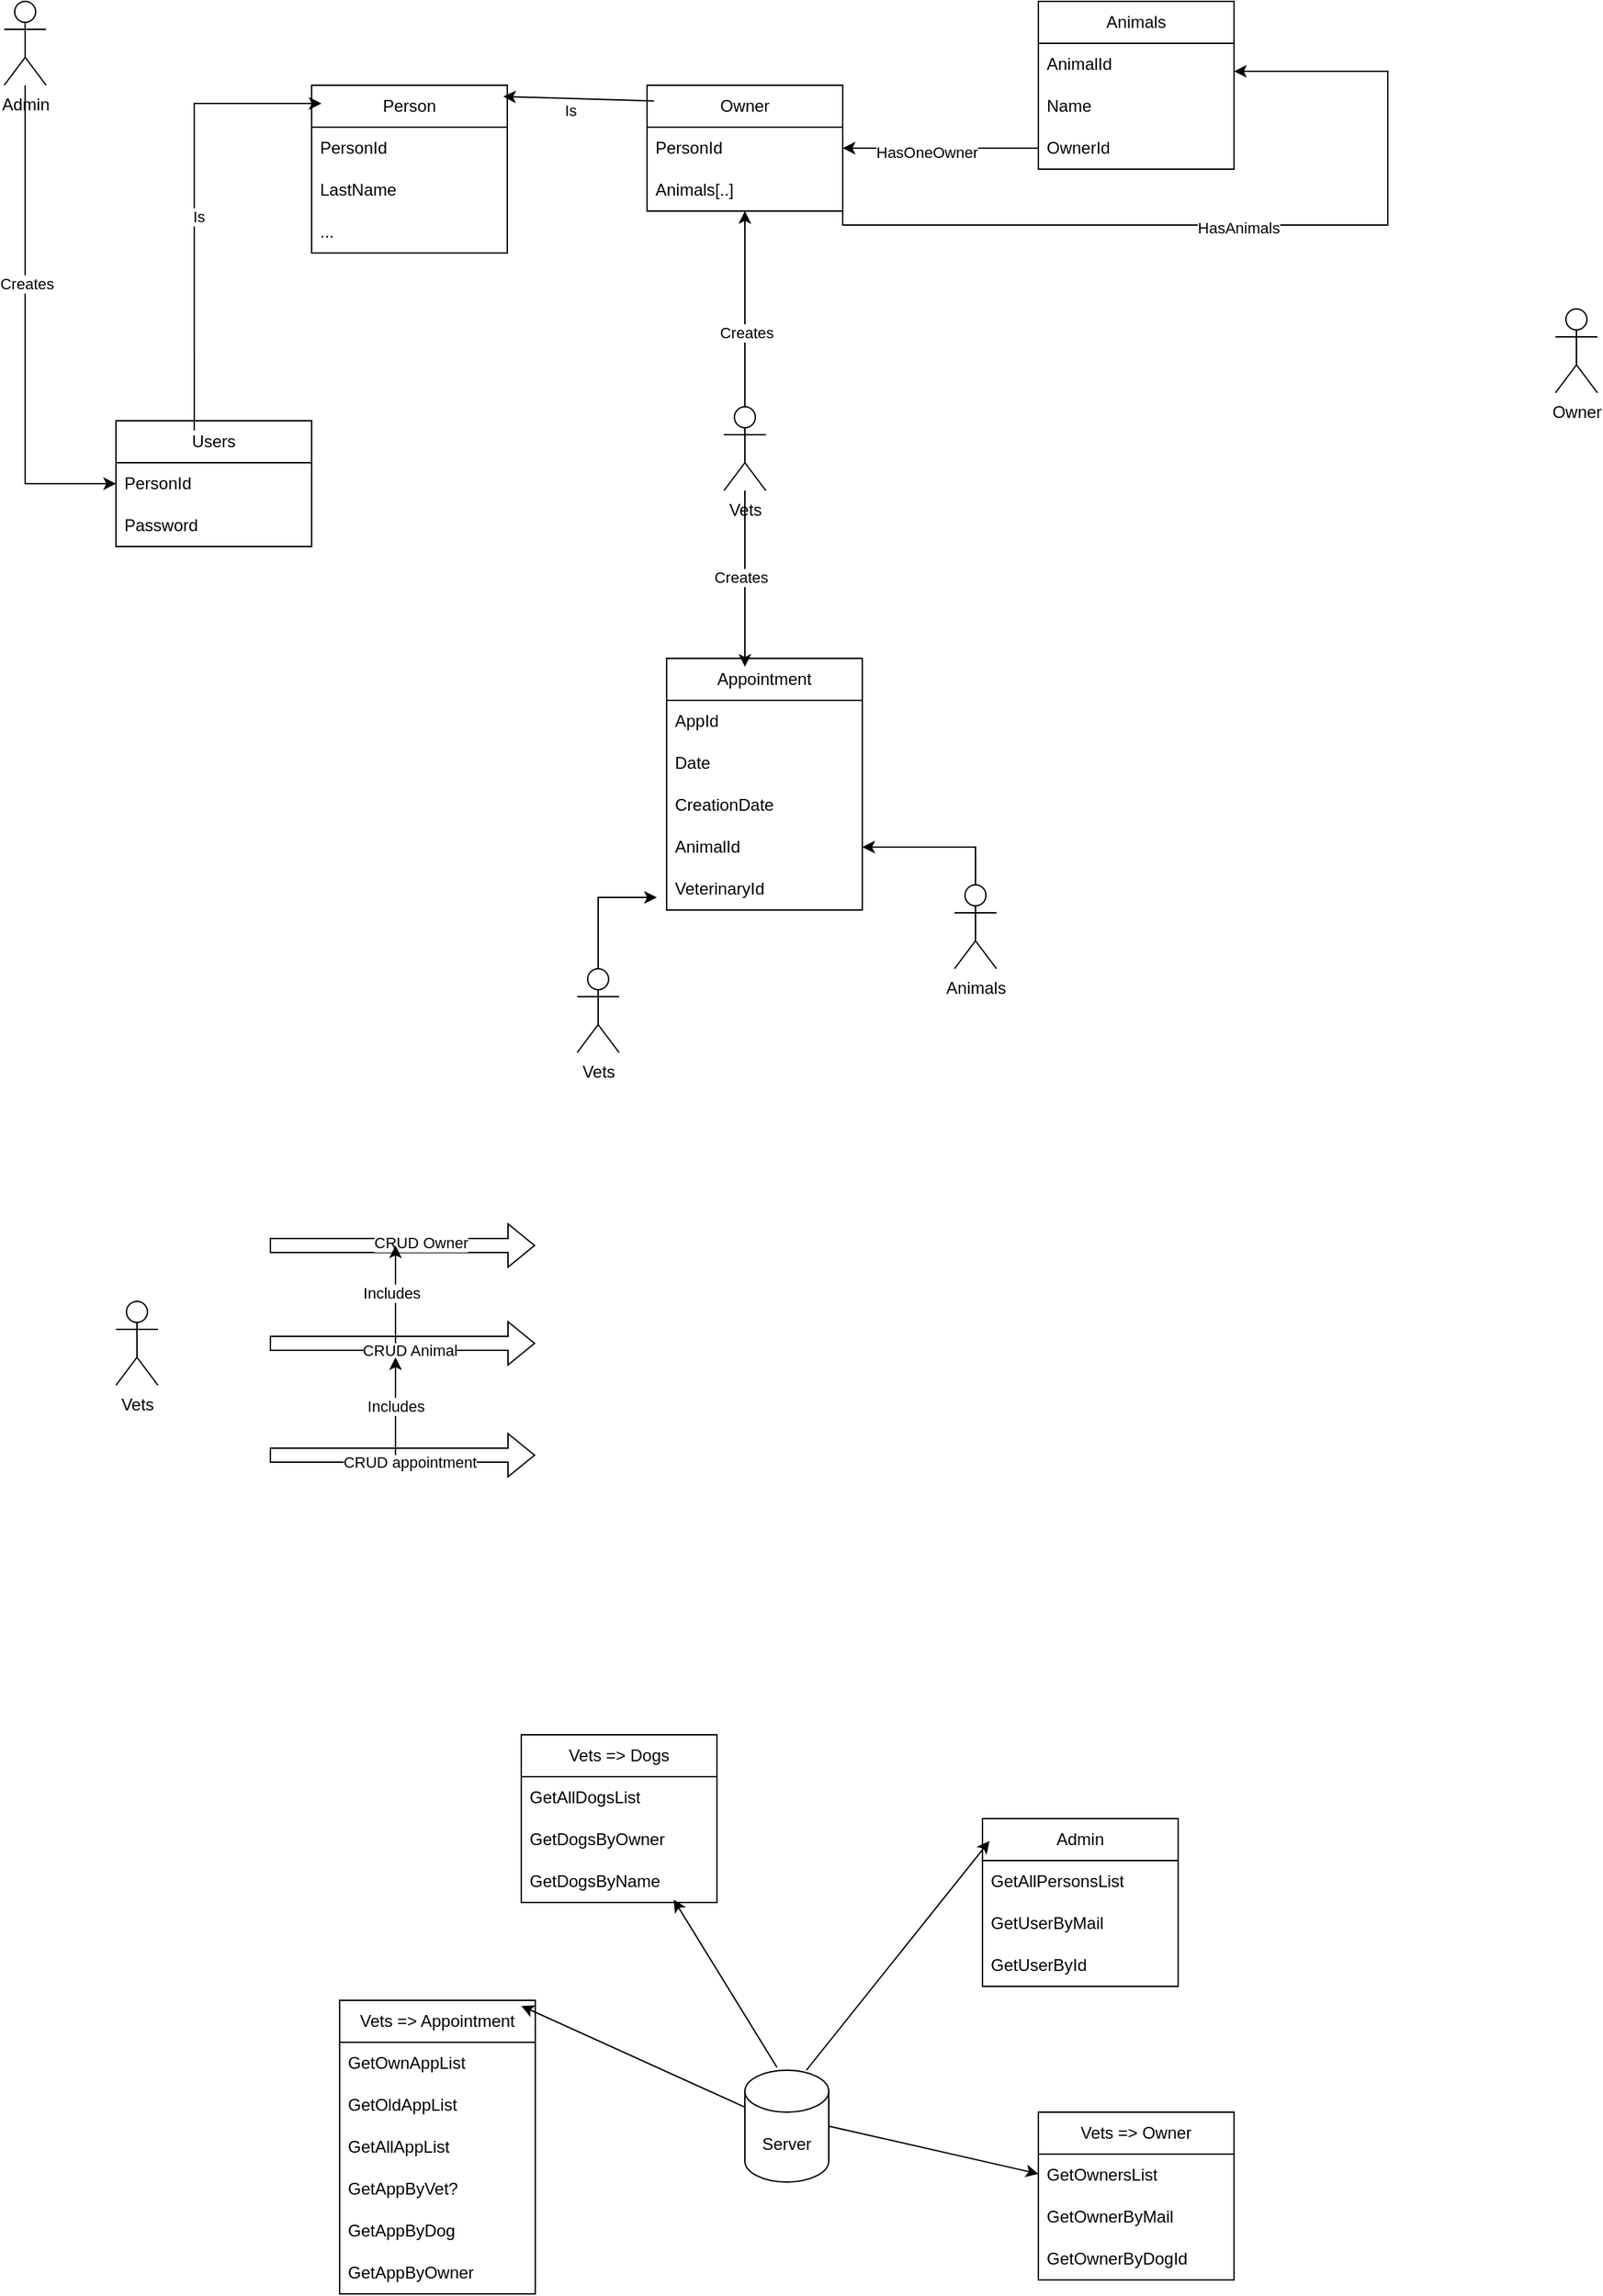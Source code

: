 <mxfile version="23.0.2" type="github">
  <diagram name="Page-1" id="7aFArx-KWQnqd4Ve_FkT">
    <mxGraphModel dx="1339" dy="825" grid="1" gridSize="10" guides="1" tooltips="1" connect="1" arrows="1" fold="1" page="1" pageScale="1" pageWidth="2339" pageHeight="3300" math="0" shadow="0">
      <root>
        <mxCell id="0" />
        <mxCell id="1" parent="0" />
        <mxCell id="-Wf8E9lRrXQlnnPcnuH2-1" value="Owner" style="shape=umlActor;verticalLabelPosition=bottom;verticalAlign=top;html=1;outlineConnect=0;" vertex="1" parent="1">
          <mxGeometry x="1160" y="280" width="30" height="60" as="geometry" />
        </mxCell>
        <mxCell id="-Wf8E9lRrXQlnnPcnuH2-45" style="edgeStyle=orthogonalEdgeStyle;rounded=0;orthogonalLoop=1;jettySize=auto;html=1;" edge="1" parent="1" source="-Wf8E9lRrXQlnnPcnuH2-2" target="-Wf8E9lRrXQlnnPcnuH2-25">
          <mxGeometry relative="1" as="geometry">
            <Array as="points">
              <mxPoint x="65" y="405" />
            </Array>
          </mxGeometry>
        </mxCell>
        <mxCell id="-Wf8E9lRrXQlnnPcnuH2-46" value="Creates" style="edgeLabel;html=1;align=center;verticalAlign=middle;resizable=0;points=[];" vertex="1" connectable="0" parent="-Wf8E9lRrXQlnnPcnuH2-45">
          <mxGeometry x="-0.189" y="1" relative="1" as="geometry">
            <mxPoint as="offset" />
          </mxGeometry>
        </mxCell>
        <mxCell id="-Wf8E9lRrXQlnnPcnuH2-2" value="Admin&lt;br&gt;" style="shape=umlActor;verticalLabelPosition=bottom;verticalAlign=top;html=1;outlineConnect=0;" vertex="1" parent="1">
          <mxGeometry x="50" y="60" width="30" height="60" as="geometry" />
        </mxCell>
        <mxCell id="-Wf8E9lRrXQlnnPcnuH2-3" value="Vets&lt;br&gt;" style="shape=umlActor;verticalLabelPosition=bottom;verticalAlign=top;html=1;outlineConnect=0;" vertex="1" parent="1">
          <mxGeometry x="460" y="752" width="30" height="60" as="geometry" />
        </mxCell>
        <mxCell id="-Wf8E9lRrXQlnnPcnuH2-7" value="Appointment" style="swimlane;fontStyle=0;childLayout=stackLayout;horizontal=1;startSize=30;horizontalStack=0;resizeParent=1;resizeParentMax=0;resizeLast=0;collapsible=1;marginBottom=0;whiteSpace=wrap;html=1;" vertex="1" parent="1">
          <mxGeometry x="524" y="530" width="140" height="180" as="geometry" />
        </mxCell>
        <mxCell id="-Wf8E9lRrXQlnnPcnuH2-8" value="AppId" style="text;strokeColor=none;fillColor=none;align=left;verticalAlign=middle;spacingLeft=4;spacingRight=4;overflow=hidden;points=[[0,0.5],[1,0.5]];portConstraint=eastwest;rotatable=0;whiteSpace=wrap;html=1;" vertex="1" parent="-Wf8E9lRrXQlnnPcnuH2-7">
          <mxGeometry y="30" width="140" height="30" as="geometry" />
        </mxCell>
        <mxCell id="-Wf8E9lRrXQlnnPcnuH2-9" value="Date" style="text;strokeColor=none;fillColor=none;align=left;verticalAlign=middle;spacingLeft=4;spacingRight=4;overflow=hidden;points=[[0,0.5],[1,0.5]];portConstraint=eastwest;rotatable=0;whiteSpace=wrap;html=1;" vertex="1" parent="-Wf8E9lRrXQlnnPcnuH2-7">
          <mxGeometry y="60" width="140" height="30" as="geometry" />
        </mxCell>
        <mxCell id="-Wf8E9lRrXQlnnPcnuH2-10" value="CreationDate" style="text;strokeColor=none;fillColor=none;align=left;verticalAlign=middle;spacingLeft=4;spacingRight=4;overflow=hidden;points=[[0,0.5],[1,0.5]];portConstraint=eastwest;rotatable=0;whiteSpace=wrap;html=1;" vertex="1" parent="-Wf8E9lRrXQlnnPcnuH2-7">
          <mxGeometry y="90" width="140" height="30" as="geometry" />
        </mxCell>
        <mxCell id="-Wf8E9lRrXQlnnPcnuH2-12" value="AnimalId" style="text;strokeColor=none;fillColor=none;align=left;verticalAlign=middle;spacingLeft=4;spacingRight=4;overflow=hidden;points=[[0,0.5],[1,0.5]];portConstraint=eastwest;rotatable=0;whiteSpace=wrap;html=1;" vertex="1" parent="-Wf8E9lRrXQlnnPcnuH2-7">
          <mxGeometry y="120" width="140" height="30" as="geometry" />
        </mxCell>
        <mxCell id="-Wf8E9lRrXQlnnPcnuH2-13" value="VeterinaryId" style="text;strokeColor=none;fillColor=none;align=left;verticalAlign=middle;spacingLeft=4;spacingRight=4;overflow=hidden;points=[[0,0.5],[1,0.5]];portConstraint=eastwest;rotatable=0;whiteSpace=wrap;html=1;" vertex="1" parent="-Wf8E9lRrXQlnnPcnuH2-7">
          <mxGeometry y="150" width="140" height="30" as="geometry" />
        </mxCell>
        <mxCell id="-Wf8E9lRrXQlnnPcnuH2-15" style="edgeStyle=orthogonalEdgeStyle;rounded=0;orthogonalLoop=1;jettySize=auto;html=1;entryX=1;entryY=0.5;entryDx=0;entryDy=0;" edge="1" parent="1" source="-Wf8E9lRrXQlnnPcnuH2-11" target="-Wf8E9lRrXQlnnPcnuH2-12">
          <mxGeometry relative="1" as="geometry" />
        </mxCell>
        <mxCell id="-Wf8E9lRrXQlnnPcnuH2-11" value="Animals" style="shape=umlActor;verticalLabelPosition=bottom;verticalAlign=top;html=1;outlineConnect=0;" vertex="1" parent="1">
          <mxGeometry x="730" y="692" width="30" height="60" as="geometry" />
        </mxCell>
        <mxCell id="-Wf8E9lRrXQlnnPcnuH2-14" style="edgeStyle=orthogonalEdgeStyle;rounded=0;orthogonalLoop=1;jettySize=auto;html=1;entryX=-0.05;entryY=0.7;entryDx=0;entryDy=0;entryPerimeter=0;" edge="1" parent="1" source="-Wf8E9lRrXQlnnPcnuH2-3" target="-Wf8E9lRrXQlnnPcnuH2-13">
          <mxGeometry relative="1" as="geometry" />
        </mxCell>
        <mxCell id="-Wf8E9lRrXQlnnPcnuH2-17" value="Person" style="swimlane;fontStyle=0;childLayout=stackLayout;horizontal=1;startSize=30;horizontalStack=0;resizeParent=1;resizeParentMax=0;resizeLast=0;collapsible=1;marginBottom=0;whiteSpace=wrap;html=1;" vertex="1" parent="1">
          <mxGeometry x="270" y="120" width="140" height="120" as="geometry" />
        </mxCell>
        <mxCell id="-Wf8E9lRrXQlnnPcnuH2-18" value="PersonId" style="text;strokeColor=none;fillColor=none;align=left;verticalAlign=middle;spacingLeft=4;spacingRight=4;overflow=hidden;points=[[0,0.5],[1,0.5]];portConstraint=eastwest;rotatable=0;whiteSpace=wrap;html=1;" vertex="1" parent="-Wf8E9lRrXQlnnPcnuH2-17">
          <mxGeometry y="30" width="140" height="30" as="geometry" />
        </mxCell>
        <mxCell id="-Wf8E9lRrXQlnnPcnuH2-19" value="LastName" style="text;strokeColor=none;fillColor=none;align=left;verticalAlign=middle;spacingLeft=4;spacingRight=4;overflow=hidden;points=[[0,0.5],[1,0.5]];portConstraint=eastwest;rotatable=0;whiteSpace=wrap;html=1;" vertex="1" parent="-Wf8E9lRrXQlnnPcnuH2-17">
          <mxGeometry y="60" width="140" height="30" as="geometry" />
        </mxCell>
        <mxCell id="-Wf8E9lRrXQlnnPcnuH2-20" value="..." style="text;strokeColor=none;fillColor=none;align=left;verticalAlign=middle;spacingLeft=4;spacingRight=4;overflow=hidden;points=[[0,0.5],[1,0.5]];portConstraint=eastwest;rotatable=0;whiteSpace=wrap;html=1;" vertex="1" parent="-Wf8E9lRrXQlnnPcnuH2-17">
          <mxGeometry y="90" width="140" height="30" as="geometry" />
        </mxCell>
        <mxCell id="-Wf8E9lRrXQlnnPcnuH2-21" value="Owner" style="swimlane;fontStyle=0;childLayout=stackLayout;horizontal=1;startSize=30;horizontalStack=0;resizeParent=1;resizeParentMax=0;resizeLast=0;collapsible=1;marginBottom=0;whiteSpace=wrap;html=1;" vertex="1" parent="1">
          <mxGeometry x="510" y="120" width="140" height="90" as="geometry" />
        </mxCell>
        <mxCell id="-Wf8E9lRrXQlnnPcnuH2-22" value="PersonId" style="text;strokeColor=none;fillColor=none;align=left;verticalAlign=middle;spacingLeft=4;spacingRight=4;overflow=hidden;points=[[0,0.5],[1,0.5]];portConstraint=eastwest;rotatable=0;whiteSpace=wrap;html=1;" vertex="1" parent="-Wf8E9lRrXQlnnPcnuH2-21">
          <mxGeometry y="30" width="140" height="30" as="geometry" />
        </mxCell>
        <mxCell id="-Wf8E9lRrXQlnnPcnuH2-23" value="Animals[..]" style="text;strokeColor=none;fillColor=none;align=left;verticalAlign=middle;spacingLeft=4;spacingRight=4;overflow=hidden;points=[[0,0.5],[1,0.5]];portConstraint=eastwest;rotatable=0;whiteSpace=wrap;html=1;" vertex="1" parent="-Wf8E9lRrXQlnnPcnuH2-21">
          <mxGeometry y="60" width="140" height="30" as="geometry" />
        </mxCell>
        <mxCell id="-Wf8E9lRrXQlnnPcnuH2-25" value="Users" style="swimlane;fontStyle=0;childLayout=stackLayout;horizontal=1;startSize=30;horizontalStack=0;resizeParent=1;resizeParentMax=0;resizeLast=0;collapsible=1;marginBottom=0;whiteSpace=wrap;html=1;" vertex="1" parent="1">
          <mxGeometry x="130" y="360" width="140" height="90" as="geometry" />
        </mxCell>
        <mxCell id="-Wf8E9lRrXQlnnPcnuH2-26" value="PersonId" style="text;strokeColor=none;fillColor=none;align=left;verticalAlign=middle;spacingLeft=4;spacingRight=4;overflow=hidden;points=[[0,0.5],[1,0.5]];portConstraint=eastwest;rotatable=0;whiteSpace=wrap;html=1;" vertex="1" parent="-Wf8E9lRrXQlnnPcnuH2-25">
          <mxGeometry y="30" width="140" height="30" as="geometry" />
        </mxCell>
        <mxCell id="-Wf8E9lRrXQlnnPcnuH2-27" value="Password" style="text;strokeColor=none;fillColor=none;align=left;verticalAlign=middle;spacingLeft=4;spacingRight=4;overflow=hidden;points=[[0,0.5],[1,0.5]];portConstraint=eastwest;rotatable=0;whiteSpace=wrap;html=1;" vertex="1" parent="-Wf8E9lRrXQlnnPcnuH2-25">
          <mxGeometry y="60" width="140" height="30" as="geometry" />
        </mxCell>
        <mxCell id="-Wf8E9lRrXQlnnPcnuH2-29" value="" style="endArrow=classic;html=1;rounded=0;entryX=0.043;entryY=0.1;entryDx=0;entryDy=0;entryPerimeter=0;exitX=0.393;exitY=0.067;exitDx=0;exitDy=0;exitPerimeter=0;" edge="1" parent="1">
          <mxGeometry width="50" height="50" relative="1" as="geometry">
            <mxPoint x="186.02" y="367.03" as="sourcePoint" />
            <mxPoint x="277.02" y="133" as="targetPoint" />
            <Array as="points">
              <mxPoint x="186" y="133" />
            </Array>
          </mxGeometry>
        </mxCell>
        <mxCell id="-Wf8E9lRrXQlnnPcnuH2-49" value="Is" style="edgeLabel;html=1;align=center;verticalAlign=middle;resizable=0;points=[];" vertex="1" connectable="0" parent="-Wf8E9lRrXQlnnPcnuH2-29">
          <mxGeometry x="-0.055" y="-3" relative="1" as="geometry">
            <mxPoint as="offset" />
          </mxGeometry>
        </mxCell>
        <mxCell id="-Wf8E9lRrXQlnnPcnuH2-30" value="" style="endArrow=classic;html=1;rounded=0;exitX=0.036;exitY=0.125;exitDx=0;exitDy=0;exitPerimeter=0;entryX=0.979;entryY=0.067;entryDx=0;entryDy=0;entryPerimeter=0;" edge="1" parent="1" source="-Wf8E9lRrXQlnnPcnuH2-21" target="-Wf8E9lRrXQlnnPcnuH2-17">
          <mxGeometry width="50" height="50" relative="1" as="geometry">
            <mxPoint x="660" y="450" as="sourcePoint" />
            <mxPoint x="400" y="60" as="targetPoint" />
          </mxGeometry>
        </mxCell>
        <mxCell id="-Wf8E9lRrXQlnnPcnuH2-50" value="Is" style="edgeLabel;html=1;align=center;verticalAlign=middle;resizable=0;points=[];" vertex="1" connectable="0" parent="-Wf8E9lRrXQlnnPcnuH2-30">
          <mxGeometry x="0.108" y="8" relative="1" as="geometry">
            <mxPoint as="offset" />
          </mxGeometry>
        </mxCell>
        <mxCell id="-Wf8E9lRrXQlnnPcnuH2-31" value="Animals" style="swimlane;fontStyle=0;childLayout=stackLayout;horizontal=1;startSize=30;horizontalStack=0;resizeParent=1;resizeParentMax=0;resizeLast=0;collapsible=1;marginBottom=0;whiteSpace=wrap;html=1;" vertex="1" parent="1">
          <mxGeometry x="790" y="60" width="140" height="120" as="geometry" />
        </mxCell>
        <mxCell id="-Wf8E9lRrXQlnnPcnuH2-32" value="AnimalId" style="text;strokeColor=none;fillColor=none;align=left;verticalAlign=middle;spacingLeft=4;spacingRight=4;overflow=hidden;points=[[0,0.5],[1,0.5]];portConstraint=eastwest;rotatable=0;whiteSpace=wrap;html=1;" vertex="1" parent="-Wf8E9lRrXQlnnPcnuH2-31">
          <mxGeometry y="30" width="140" height="30" as="geometry" />
        </mxCell>
        <mxCell id="-Wf8E9lRrXQlnnPcnuH2-33" value="Name" style="text;strokeColor=none;fillColor=none;align=left;verticalAlign=middle;spacingLeft=4;spacingRight=4;overflow=hidden;points=[[0,0.5],[1,0.5]];portConstraint=eastwest;rotatable=0;whiteSpace=wrap;html=1;" vertex="1" parent="-Wf8E9lRrXQlnnPcnuH2-31">
          <mxGeometry y="60" width="140" height="30" as="geometry" />
        </mxCell>
        <mxCell id="-Wf8E9lRrXQlnnPcnuH2-34" value="OwnerId" style="text;strokeColor=none;fillColor=none;align=left;verticalAlign=middle;spacingLeft=4;spacingRight=4;overflow=hidden;points=[[0,0.5],[1,0.5]];portConstraint=eastwest;rotatable=0;whiteSpace=wrap;html=1;" vertex="1" parent="-Wf8E9lRrXQlnnPcnuH2-31">
          <mxGeometry y="90" width="140" height="30" as="geometry" />
        </mxCell>
        <mxCell id="-Wf8E9lRrXQlnnPcnuH2-36" style="edgeStyle=orthogonalEdgeStyle;rounded=0;orthogonalLoop=1;jettySize=auto;html=1;exitX=0;exitY=0.5;exitDx=0;exitDy=0;entryX=1;entryY=0.5;entryDx=0;entryDy=0;" edge="1" parent="1" source="-Wf8E9lRrXQlnnPcnuH2-34" target="-Wf8E9lRrXQlnnPcnuH2-22">
          <mxGeometry relative="1" as="geometry" />
        </mxCell>
        <mxCell id="-Wf8E9lRrXQlnnPcnuH2-48" value="HasOneOwner" style="edgeLabel;html=1;align=center;verticalAlign=middle;resizable=0;points=[];" vertex="1" connectable="0" parent="-Wf8E9lRrXQlnnPcnuH2-36">
          <mxGeometry x="0.143" y="3" relative="1" as="geometry">
            <mxPoint as="offset" />
          </mxGeometry>
        </mxCell>
        <mxCell id="-Wf8E9lRrXQlnnPcnuH2-38" style="edgeStyle=orthogonalEdgeStyle;rounded=0;orthogonalLoop=1;jettySize=auto;html=1;exitX=1;exitY=0.5;exitDx=0;exitDy=0;entryX=1;entryY=0.667;entryDx=0;entryDy=0;entryPerimeter=0;" edge="1" parent="1" target="-Wf8E9lRrXQlnnPcnuH2-32">
          <mxGeometry relative="1" as="geometry">
            <mxPoint x="650" y="205" as="sourcePoint" />
            <mxPoint x="937.98" y="117.01" as="targetPoint" />
            <Array as="points">
              <mxPoint x="650" y="220" />
              <mxPoint x="1040" y="220" />
              <mxPoint x="1040" y="110" />
            </Array>
          </mxGeometry>
        </mxCell>
        <mxCell id="-Wf8E9lRrXQlnnPcnuH2-47" value="HasAnimals" style="edgeLabel;html=1;align=center;verticalAlign=middle;resizable=0;points=[];" vertex="1" connectable="0" parent="-Wf8E9lRrXQlnnPcnuH2-38">
          <mxGeometry x="-0.046" y="-2" relative="1" as="geometry">
            <mxPoint as="offset" />
          </mxGeometry>
        </mxCell>
        <mxCell id="-Wf8E9lRrXQlnnPcnuH2-43" style="edgeStyle=orthogonalEdgeStyle;rounded=0;orthogonalLoop=1;jettySize=auto;html=1;" edge="1" parent="1" source="-Wf8E9lRrXQlnnPcnuH2-42" target="-Wf8E9lRrXQlnnPcnuH2-21">
          <mxGeometry relative="1" as="geometry" />
        </mxCell>
        <mxCell id="-Wf8E9lRrXQlnnPcnuH2-44" value="Creates" style="edgeLabel;html=1;align=center;verticalAlign=middle;resizable=0;points=[];" vertex="1" connectable="0" parent="-Wf8E9lRrXQlnnPcnuH2-43">
          <mxGeometry x="-0.244" y="-1" relative="1" as="geometry">
            <mxPoint as="offset" />
          </mxGeometry>
        </mxCell>
        <mxCell id="-Wf8E9lRrXQlnnPcnuH2-42" value="Vets" style="shape=umlActor;verticalLabelPosition=bottom;verticalAlign=top;html=1;outlineConnect=0;" vertex="1" parent="1">
          <mxGeometry x="565" y="350" width="30" height="60" as="geometry" />
        </mxCell>
        <mxCell id="-Wf8E9lRrXQlnnPcnuH2-51" style="edgeStyle=orthogonalEdgeStyle;rounded=0;orthogonalLoop=1;jettySize=auto;html=1;entryX=0.4;entryY=0.033;entryDx=0;entryDy=0;entryPerimeter=0;" edge="1" parent="1" source="-Wf8E9lRrXQlnnPcnuH2-42" target="-Wf8E9lRrXQlnnPcnuH2-7">
          <mxGeometry relative="1" as="geometry" />
        </mxCell>
        <mxCell id="-Wf8E9lRrXQlnnPcnuH2-52" value="Creates&lt;br&gt;" style="edgeLabel;html=1;align=center;verticalAlign=middle;resizable=0;points=[];" vertex="1" connectable="0" parent="-Wf8E9lRrXQlnnPcnuH2-51">
          <mxGeometry x="-0.017" y="-3" relative="1" as="geometry">
            <mxPoint as="offset" />
          </mxGeometry>
        </mxCell>
        <mxCell id="-Wf8E9lRrXQlnnPcnuH2-54" value="Vets" style="shape=umlActor;verticalLabelPosition=bottom;verticalAlign=top;html=1;outlineConnect=0;" vertex="1" parent="1">
          <mxGeometry x="130" y="990" width="30" height="60" as="geometry" />
        </mxCell>
        <mxCell id="-Wf8E9lRrXQlnnPcnuH2-55" value="" style="shape=flexArrow;endArrow=classic;html=1;rounded=0;" edge="1" parent="1">
          <mxGeometry width="50" height="50" relative="1" as="geometry">
            <mxPoint x="240" y="950" as="sourcePoint" />
            <mxPoint x="430" y="950" as="targetPoint" />
          </mxGeometry>
        </mxCell>
        <mxCell id="-Wf8E9lRrXQlnnPcnuH2-56" value="CRUD Owner" style="edgeLabel;html=1;align=center;verticalAlign=middle;resizable=0;points=[];" vertex="1" connectable="0" parent="-Wf8E9lRrXQlnnPcnuH2-55">
          <mxGeometry x="0.137" y="2" relative="1" as="geometry">
            <mxPoint as="offset" />
          </mxGeometry>
        </mxCell>
        <mxCell id="-Wf8E9lRrXQlnnPcnuH2-57" value="" style="shape=flexArrow;endArrow=classic;html=1;rounded=0;" edge="1" parent="1">
          <mxGeometry width="50" height="50" relative="1" as="geometry">
            <mxPoint x="240" y="1020" as="sourcePoint" />
            <mxPoint x="430" y="1020" as="targetPoint" />
          </mxGeometry>
        </mxCell>
        <mxCell id="-Wf8E9lRrXQlnnPcnuH2-58" value="CRUD Animal" style="edgeLabel;html=1;align=center;verticalAlign=middle;resizable=0;points=[];" vertex="1" connectable="0" parent="-Wf8E9lRrXQlnnPcnuH2-57">
          <mxGeometry x="0.053" y="-5" relative="1" as="geometry">
            <mxPoint as="offset" />
          </mxGeometry>
        </mxCell>
        <mxCell id="-Wf8E9lRrXQlnnPcnuH2-61" value="" style="shape=flexArrow;endArrow=classic;html=1;rounded=0;" edge="1" parent="1">
          <mxGeometry width="50" height="50" relative="1" as="geometry">
            <mxPoint x="240" y="1100" as="sourcePoint" />
            <mxPoint x="430" y="1100" as="targetPoint" />
          </mxGeometry>
        </mxCell>
        <mxCell id="-Wf8E9lRrXQlnnPcnuH2-62" value="CRUD appointment" style="edgeLabel;html=1;align=center;verticalAlign=middle;resizable=0;points=[];" vertex="1" connectable="0" parent="-Wf8E9lRrXQlnnPcnuH2-61">
          <mxGeometry x="0.053" y="-5" relative="1" as="geometry">
            <mxPoint as="offset" />
          </mxGeometry>
        </mxCell>
        <mxCell id="-Wf8E9lRrXQlnnPcnuH2-64" value="" style="endArrow=classic;html=1;rounded=0;" edge="1" parent="1">
          <mxGeometry width="50" height="50" relative="1" as="geometry">
            <mxPoint x="330" y="1020" as="sourcePoint" />
            <mxPoint x="330" y="950" as="targetPoint" />
          </mxGeometry>
        </mxCell>
        <mxCell id="-Wf8E9lRrXQlnnPcnuH2-65" value="Includes" style="edgeLabel;html=1;align=center;verticalAlign=middle;resizable=0;points=[];" vertex="1" connectable="0" parent="-Wf8E9lRrXQlnnPcnuH2-64">
          <mxGeometry x="0.029" y="3" relative="1" as="geometry">
            <mxPoint as="offset" />
          </mxGeometry>
        </mxCell>
        <mxCell id="-Wf8E9lRrXQlnnPcnuH2-66" value="Includes" style="endArrow=classic;html=1;rounded=0;" edge="1" parent="1">
          <mxGeometry width="50" height="50" relative="1" as="geometry">
            <mxPoint x="330" y="1100" as="sourcePoint" />
            <mxPoint x="330" y="1030" as="targetPoint" />
          </mxGeometry>
        </mxCell>
        <mxCell id="-Wf8E9lRrXQlnnPcnuH2-67" value="Server" style="shape=cylinder3;whiteSpace=wrap;html=1;boundedLbl=1;backgroundOutline=1;size=15;" vertex="1" parent="1">
          <mxGeometry x="580" y="1540" width="60" height="80" as="geometry" />
        </mxCell>
        <mxCell id="-Wf8E9lRrXQlnnPcnuH2-68" value="Admin" style="swimlane;fontStyle=0;childLayout=stackLayout;horizontal=1;startSize=30;horizontalStack=0;resizeParent=1;resizeParentMax=0;resizeLast=0;collapsible=1;marginBottom=0;whiteSpace=wrap;html=1;" vertex="1" parent="1">
          <mxGeometry x="750" y="1360" width="140" height="120" as="geometry" />
        </mxCell>
        <mxCell id="-Wf8E9lRrXQlnnPcnuH2-69" value="GetAllPersonsList" style="text;strokeColor=none;fillColor=none;align=left;verticalAlign=middle;spacingLeft=4;spacingRight=4;overflow=hidden;points=[[0,0.5],[1,0.5]];portConstraint=eastwest;rotatable=0;whiteSpace=wrap;html=1;" vertex="1" parent="-Wf8E9lRrXQlnnPcnuH2-68">
          <mxGeometry y="30" width="140" height="30" as="geometry" />
        </mxCell>
        <mxCell id="-Wf8E9lRrXQlnnPcnuH2-70" value="GetUserByMail" style="text;strokeColor=none;fillColor=none;align=left;verticalAlign=middle;spacingLeft=4;spacingRight=4;overflow=hidden;points=[[0,0.5],[1,0.5]];portConstraint=eastwest;rotatable=0;whiteSpace=wrap;html=1;" vertex="1" parent="-Wf8E9lRrXQlnnPcnuH2-68">
          <mxGeometry y="60" width="140" height="30" as="geometry" />
        </mxCell>
        <mxCell id="-Wf8E9lRrXQlnnPcnuH2-71" value="GetUserById" style="text;strokeColor=none;fillColor=none;align=left;verticalAlign=middle;spacingLeft=4;spacingRight=4;overflow=hidden;points=[[0,0.5],[1,0.5]];portConstraint=eastwest;rotatable=0;whiteSpace=wrap;html=1;" vertex="1" parent="-Wf8E9lRrXQlnnPcnuH2-68">
          <mxGeometry y="90" width="140" height="30" as="geometry" />
        </mxCell>
        <mxCell id="-Wf8E9lRrXQlnnPcnuH2-73" value="Vets =&amp;gt; Owner" style="swimlane;fontStyle=0;childLayout=stackLayout;horizontal=1;startSize=30;horizontalStack=0;resizeParent=1;resizeParentMax=0;resizeLast=0;collapsible=1;marginBottom=0;whiteSpace=wrap;html=1;" vertex="1" parent="1">
          <mxGeometry x="790" y="1570" width="140" height="120" as="geometry" />
        </mxCell>
        <mxCell id="-Wf8E9lRrXQlnnPcnuH2-74" value="GetOwnersList" style="text;strokeColor=none;fillColor=none;align=left;verticalAlign=middle;spacingLeft=4;spacingRight=4;overflow=hidden;points=[[0,0.5],[1,0.5]];portConstraint=eastwest;rotatable=0;whiteSpace=wrap;html=1;" vertex="1" parent="-Wf8E9lRrXQlnnPcnuH2-73">
          <mxGeometry y="30" width="140" height="30" as="geometry" />
        </mxCell>
        <mxCell id="-Wf8E9lRrXQlnnPcnuH2-75" value="GetOwnerByMail" style="text;strokeColor=none;fillColor=none;align=left;verticalAlign=middle;spacingLeft=4;spacingRight=4;overflow=hidden;points=[[0,0.5],[1,0.5]];portConstraint=eastwest;rotatable=0;whiteSpace=wrap;html=1;" vertex="1" parent="-Wf8E9lRrXQlnnPcnuH2-73">
          <mxGeometry y="60" width="140" height="30" as="geometry" />
        </mxCell>
        <mxCell id="-Wf8E9lRrXQlnnPcnuH2-76" value="GetOwnerByDogId" style="text;strokeColor=none;fillColor=none;align=left;verticalAlign=middle;spacingLeft=4;spacingRight=4;overflow=hidden;points=[[0,0.5],[1,0.5]];portConstraint=eastwest;rotatable=0;whiteSpace=wrap;html=1;" vertex="1" parent="-Wf8E9lRrXQlnnPcnuH2-73">
          <mxGeometry y="90" width="140" height="30" as="geometry" />
        </mxCell>
        <mxCell id="-Wf8E9lRrXQlnnPcnuH2-77" value="Vets =&amp;gt; Appointment" style="swimlane;fontStyle=0;childLayout=stackLayout;horizontal=1;startSize=30;horizontalStack=0;resizeParent=1;resizeParentMax=0;resizeLast=0;collapsible=1;marginBottom=0;whiteSpace=wrap;html=1;" vertex="1" parent="1">
          <mxGeometry x="290" y="1490" width="140" height="210" as="geometry" />
        </mxCell>
        <mxCell id="-Wf8E9lRrXQlnnPcnuH2-78" value="GetOwnAppList" style="text;strokeColor=none;fillColor=none;align=left;verticalAlign=middle;spacingLeft=4;spacingRight=4;overflow=hidden;points=[[0,0.5],[1,0.5]];portConstraint=eastwest;rotatable=0;whiteSpace=wrap;html=1;" vertex="1" parent="-Wf8E9lRrXQlnnPcnuH2-77">
          <mxGeometry y="30" width="140" height="30" as="geometry" />
        </mxCell>
        <mxCell id="-Wf8E9lRrXQlnnPcnuH2-79" value="GetOldAppList" style="text;strokeColor=none;fillColor=none;align=left;verticalAlign=middle;spacingLeft=4;spacingRight=4;overflow=hidden;points=[[0,0.5],[1,0.5]];portConstraint=eastwest;rotatable=0;whiteSpace=wrap;html=1;" vertex="1" parent="-Wf8E9lRrXQlnnPcnuH2-77">
          <mxGeometry y="60" width="140" height="30" as="geometry" />
        </mxCell>
        <mxCell id="-Wf8E9lRrXQlnnPcnuH2-80" value="GetAllAppList" style="text;strokeColor=none;fillColor=none;align=left;verticalAlign=middle;spacingLeft=4;spacingRight=4;overflow=hidden;points=[[0,0.5],[1,0.5]];portConstraint=eastwest;rotatable=0;whiteSpace=wrap;html=1;" vertex="1" parent="-Wf8E9lRrXQlnnPcnuH2-77">
          <mxGeometry y="90" width="140" height="30" as="geometry" />
        </mxCell>
        <mxCell id="-Wf8E9lRrXQlnnPcnuH2-81" value="GetAppByVet?" style="text;strokeColor=none;fillColor=none;align=left;verticalAlign=middle;spacingLeft=4;spacingRight=4;overflow=hidden;points=[[0,0.5],[1,0.5]];portConstraint=eastwest;rotatable=0;whiteSpace=wrap;html=1;" vertex="1" parent="-Wf8E9lRrXQlnnPcnuH2-77">
          <mxGeometry y="120" width="140" height="30" as="geometry" />
        </mxCell>
        <mxCell id="-Wf8E9lRrXQlnnPcnuH2-82" value="GetAppByDog" style="text;strokeColor=none;fillColor=none;align=left;verticalAlign=middle;spacingLeft=4;spacingRight=4;overflow=hidden;points=[[0,0.5],[1,0.5]];portConstraint=eastwest;rotatable=0;whiteSpace=wrap;html=1;" vertex="1" parent="-Wf8E9lRrXQlnnPcnuH2-77">
          <mxGeometry y="150" width="140" height="30" as="geometry" />
        </mxCell>
        <mxCell id="-Wf8E9lRrXQlnnPcnuH2-83" value="GetAppByOwner" style="text;strokeColor=none;fillColor=none;align=left;verticalAlign=middle;spacingLeft=4;spacingRight=4;overflow=hidden;points=[[0,0.5],[1,0.5]];portConstraint=eastwest;rotatable=0;whiteSpace=wrap;html=1;" vertex="1" parent="-Wf8E9lRrXQlnnPcnuH2-77">
          <mxGeometry y="180" width="140" height="30" as="geometry" />
        </mxCell>
        <mxCell id="-Wf8E9lRrXQlnnPcnuH2-84" value="" style="endArrow=classic;html=1;rounded=0;exitX=0.733;exitY=0;exitDx=0;exitDy=0;exitPerimeter=0;entryX=0.036;entryY=0.133;entryDx=0;entryDy=0;entryPerimeter=0;" edge="1" parent="1" source="-Wf8E9lRrXQlnnPcnuH2-67" target="-Wf8E9lRrXQlnnPcnuH2-68">
          <mxGeometry width="50" height="50" relative="1" as="geometry">
            <mxPoint x="590" y="1470" as="sourcePoint" />
            <mxPoint x="640" y="1420" as="targetPoint" />
          </mxGeometry>
        </mxCell>
        <mxCell id="-Wf8E9lRrXQlnnPcnuH2-85" value="" style="endArrow=classic;html=1;rounded=0;entryX=0.929;entryY=0.019;entryDx=0;entryDy=0;entryPerimeter=0;" edge="1" parent="1" source="-Wf8E9lRrXQlnnPcnuH2-67" target="-Wf8E9lRrXQlnnPcnuH2-77">
          <mxGeometry width="50" height="50" relative="1" as="geometry">
            <mxPoint x="590" y="1470" as="sourcePoint" />
            <mxPoint x="640" y="1420" as="targetPoint" />
          </mxGeometry>
        </mxCell>
        <mxCell id="-Wf8E9lRrXQlnnPcnuH2-86" value="" style="endArrow=classic;html=1;rounded=0;exitX=1;exitY=0.5;exitDx=0;exitDy=0;exitPerimeter=0;" edge="1" parent="1" source="-Wf8E9lRrXQlnnPcnuH2-67" target="-Wf8E9lRrXQlnnPcnuH2-73">
          <mxGeometry width="50" height="50" relative="1" as="geometry">
            <mxPoint x="590" y="1470" as="sourcePoint" />
            <mxPoint x="640" y="1420" as="targetPoint" />
          </mxGeometry>
        </mxCell>
        <mxCell id="-Wf8E9lRrXQlnnPcnuH2-88" value="Vets =&amp;gt; Dogs" style="swimlane;fontStyle=0;childLayout=stackLayout;horizontal=1;startSize=30;horizontalStack=0;resizeParent=1;resizeParentMax=0;resizeLast=0;collapsible=1;marginBottom=0;whiteSpace=wrap;html=1;" vertex="1" parent="1">
          <mxGeometry x="420" y="1300" width="140" height="120" as="geometry" />
        </mxCell>
        <mxCell id="-Wf8E9lRrXQlnnPcnuH2-89" value="GetAllDogsList" style="text;strokeColor=none;fillColor=none;align=left;verticalAlign=middle;spacingLeft=4;spacingRight=4;overflow=hidden;points=[[0,0.5],[1,0.5]];portConstraint=eastwest;rotatable=0;whiteSpace=wrap;html=1;" vertex="1" parent="-Wf8E9lRrXQlnnPcnuH2-88">
          <mxGeometry y="30" width="140" height="30" as="geometry" />
        </mxCell>
        <mxCell id="-Wf8E9lRrXQlnnPcnuH2-90" value="GetDogsByOwner" style="text;strokeColor=none;fillColor=none;align=left;verticalAlign=middle;spacingLeft=4;spacingRight=4;overflow=hidden;points=[[0,0.5],[1,0.5]];portConstraint=eastwest;rotatable=0;whiteSpace=wrap;html=1;" vertex="1" parent="-Wf8E9lRrXQlnnPcnuH2-88">
          <mxGeometry y="60" width="140" height="30" as="geometry" />
        </mxCell>
        <mxCell id="-Wf8E9lRrXQlnnPcnuH2-91" value="GetDogsByName" style="text;strokeColor=none;fillColor=none;align=left;verticalAlign=middle;spacingLeft=4;spacingRight=4;overflow=hidden;points=[[0,0.5],[1,0.5]];portConstraint=eastwest;rotatable=0;whiteSpace=wrap;html=1;" vertex="1" parent="-Wf8E9lRrXQlnnPcnuH2-88">
          <mxGeometry y="90" width="140" height="30" as="geometry" />
        </mxCell>
        <mxCell id="-Wf8E9lRrXQlnnPcnuH2-94" value="" style="endArrow=classic;html=1;rounded=0;exitX=0.383;exitY=-0.025;exitDx=0;exitDy=0;exitPerimeter=0;entryX=0.779;entryY=0.933;entryDx=0;entryDy=0;entryPerimeter=0;" edge="1" parent="1" source="-Wf8E9lRrXQlnnPcnuH2-67" target="-Wf8E9lRrXQlnnPcnuH2-91">
          <mxGeometry width="50" height="50" relative="1" as="geometry">
            <mxPoint x="590" y="1470" as="sourcePoint" />
            <mxPoint x="640" y="1420" as="targetPoint" />
          </mxGeometry>
        </mxCell>
      </root>
    </mxGraphModel>
  </diagram>
</mxfile>
